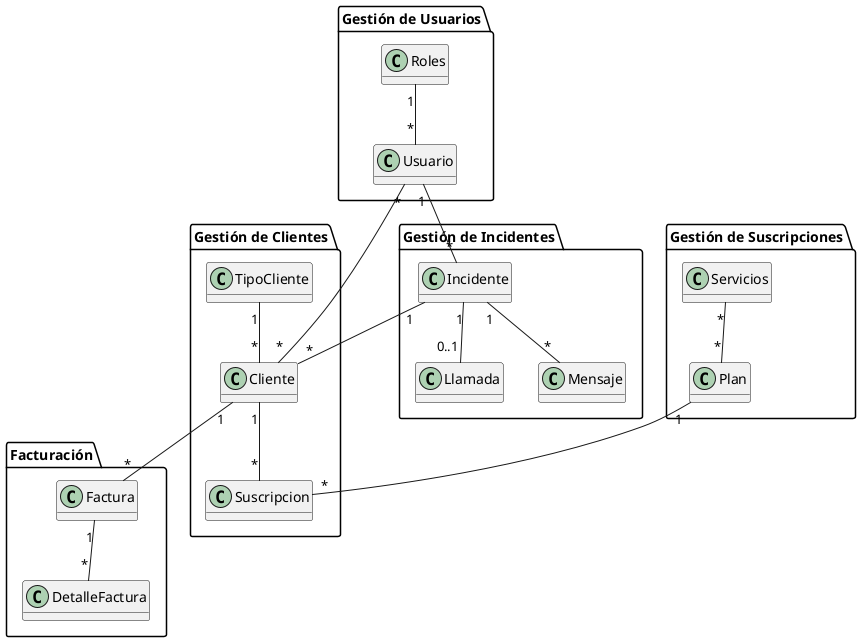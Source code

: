 @startuml
hide methods

package "Gestión de Clientes" {
  TipoCliente "1" -- "*" Cliente
  Cliente "1" -- "*" Suscripcion
}

package "Gestión de Suscripciones" {
  Servicios "*" -- "*" Plan
  Plan "1" -- "*" Suscripcion
}

package "Gestión de Incidentes" {
    Incidente "1" -- "*" Cliente
  Incidente "1" -- "0..1" Llamada
  Incidente "1" -- "*" Mensaje
}

package "Gestión de Usuarios" {
  Usuario "*" -- "*" Cliente
  Usuario "1" -- "*" Incidente
  Roles "1" -- "*" Usuario
}

package "Facturación" {
  Cliente "1" -- "*" Factura
  Factura "1" -- "*" DetalleFactura
}

@enduml